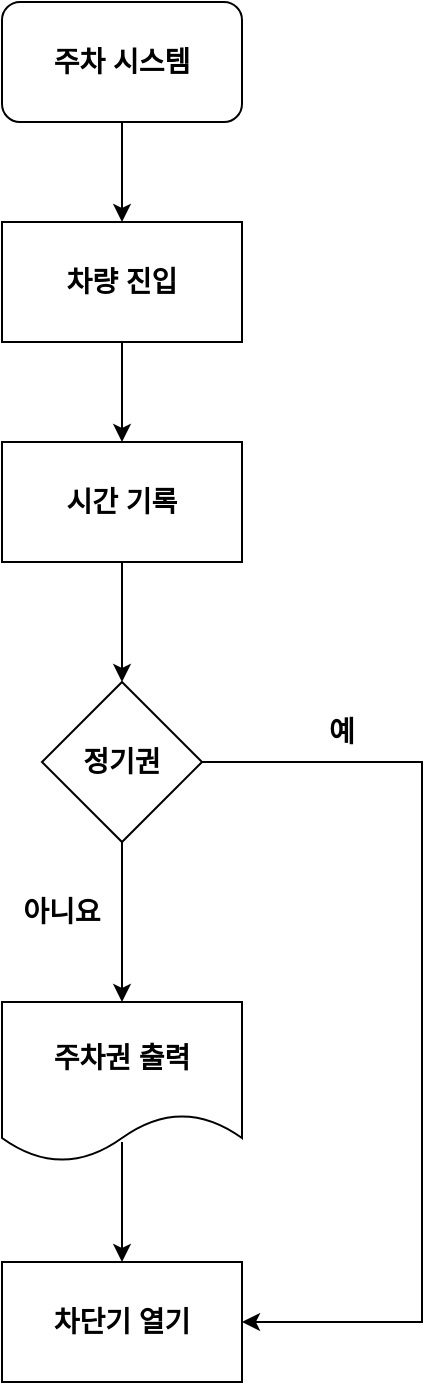 <mxfile version="20.2.8" type="github">
  <diagram name="Page-1" id="edf60f1a-56cd-e834-aa8a-f176f3a09ee4">
    <mxGraphModel dx="1447" dy="750" grid="1" gridSize="10" guides="1" tooltips="1" connect="1" arrows="1" fold="1" page="1" pageScale="1" pageWidth="1100" pageHeight="850" background="none" math="0" shadow="0">
      <root>
        <mxCell id="0" />
        <mxCell id="1" parent="0" />
        <mxCell id="6SZiAnBc_qY9tdhWK_Lf-2" value="&lt;b&gt;&lt;font style=&quot;font-size: 14px;&quot;&gt;주차 시스템&lt;/font&gt;&lt;/b&gt;" style="rounded=1;whiteSpace=wrap;html=1;" vertex="1" parent="1">
          <mxGeometry x="400" y="60" width="120" height="60" as="geometry" />
        </mxCell>
        <mxCell id="6SZiAnBc_qY9tdhWK_Lf-3" value="" style="endArrow=classic;html=1;rounded=0;exitX=0.5;exitY=1;exitDx=0;exitDy=0;" edge="1" parent="1" source="6SZiAnBc_qY9tdhWK_Lf-2" target="6SZiAnBc_qY9tdhWK_Lf-4">
          <mxGeometry width="50" height="50" relative="1" as="geometry">
            <mxPoint x="420" y="350" as="sourcePoint" />
            <mxPoint x="460" y="200" as="targetPoint" />
          </mxGeometry>
        </mxCell>
        <mxCell id="6SZiAnBc_qY9tdhWK_Lf-4" value="&lt;font style=&quot;font-size: 14px;&quot;&gt;&lt;b&gt;차량 진입&lt;/b&gt;&lt;/font&gt;" style="rounded=0;whiteSpace=wrap;html=1;" vertex="1" parent="1">
          <mxGeometry x="400" y="170.0" width="120" height="60" as="geometry" />
        </mxCell>
        <mxCell id="6SZiAnBc_qY9tdhWK_Lf-5" value="" style="endArrow=classic;html=1;rounded=0;fontSize=14;exitX=0.5;exitY=1;exitDx=0;exitDy=0;" edge="1" parent="1" source="6SZiAnBc_qY9tdhWK_Lf-4" target="6SZiAnBc_qY9tdhWK_Lf-6">
          <mxGeometry width="50" height="50" relative="1" as="geometry">
            <mxPoint x="420" y="350" as="sourcePoint" />
            <mxPoint x="460" y="290" as="targetPoint" />
          </mxGeometry>
        </mxCell>
        <mxCell id="6SZiAnBc_qY9tdhWK_Lf-6" value="&lt;b&gt;시간 기록&lt;/b&gt;" style="rounded=0;whiteSpace=wrap;html=1;fontSize=14;" vertex="1" parent="1">
          <mxGeometry x="400" y="280.0" width="120" height="60" as="geometry" />
        </mxCell>
        <mxCell id="6SZiAnBc_qY9tdhWK_Lf-7" value="" style="endArrow=classic;html=1;rounded=0;fontSize=14;exitX=0.5;exitY=1;exitDx=0;exitDy=0;" edge="1" parent="1" source="6SZiAnBc_qY9tdhWK_Lf-6" target="6SZiAnBc_qY9tdhWK_Lf-8">
          <mxGeometry width="50" height="50" relative="1" as="geometry">
            <mxPoint x="420" y="350" as="sourcePoint" />
            <mxPoint x="460" y="400" as="targetPoint" />
          </mxGeometry>
        </mxCell>
        <mxCell id="6SZiAnBc_qY9tdhWK_Lf-8" value="&lt;b&gt;정기권&lt;/b&gt;" style="rhombus;whiteSpace=wrap;html=1;fontSize=14;" vertex="1" parent="1">
          <mxGeometry x="420" y="400" width="80" height="80" as="geometry" />
        </mxCell>
        <mxCell id="6SZiAnBc_qY9tdhWK_Lf-9" value="" style="endArrow=classic;html=1;rounded=0;fontSize=14;exitX=0.5;exitY=1;exitDx=0;exitDy=0;" edge="1" parent="1" source="6SZiAnBc_qY9tdhWK_Lf-8" target="6SZiAnBc_qY9tdhWK_Lf-11">
          <mxGeometry width="50" height="50" relative="1" as="geometry">
            <mxPoint x="460" y="490" as="sourcePoint" />
            <mxPoint x="460" y="540" as="targetPoint" />
          </mxGeometry>
        </mxCell>
        <mxCell id="6SZiAnBc_qY9tdhWK_Lf-10" value="" style="endArrow=classic;html=1;rounded=0;fontSize=14;exitX=1;exitY=0.5;exitDx=0;exitDy=0;entryX=1;entryY=0.5;entryDx=0;entryDy=0;" edge="1" parent="1" source="6SZiAnBc_qY9tdhWK_Lf-8" target="6SZiAnBc_qY9tdhWK_Lf-14">
          <mxGeometry width="50" height="50" relative="1" as="geometry">
            <mxPoint x="420" y="350" as="sourcePoint" />
            <mxPoint x="610" y="750" as="targetPoint" />
            <Array as="points">
              <mxPoint x="610" y="440" />
              <mxPoint x="610" y="720" />
            </Array>
          </mxGeometry>
        </mxCell>
        <mxCell id="6SZiAnBc_qY9tdhWK_Lf-11" value="&lt;b&gt;주차권 출력&lt;/b&gt;" style="shape=document;whiteSpace=wrap;html=1;boundedLbl=1;fontSize=14;" vertex="1" parent="1">
          <mxGeometry x="400" y="560" width="120" height="80" as="geometry" />
        </mxCell>
        <mxCell id="6SZiAnBc_qY9tdhWK_Lf-13" value="" style="endArrow=classic;html=1;rounded=0;fontSize=14;" edge="1" parent="1" target="6SZiAnBc_qY9tdhWK_Lf-14">
          <mxGeometry width="50" height="50" relative="1" as="geometry">
            <mxPoint x="460" y="630" as="sourcePoint" />
            <mxPoint x="460" y="720" as="targetPoint" />
          </mxGeometry>
        </mxCell>
        <mxCell id="6SZiAnBc_qY9tdhWK_Lf-14" value="&lt;b&gt;차단기 열기&lt;/b&gt;" style="rounded=0;whiteSpace=wrap;html=1;fontSize=14;" vertex="1" parent="1">
          <mxGeometry x="400" y="690" width="120" height="60" as="geometry" />
        </mxCell>
        <mxCell id="6SZiAnBc_qY9tdhWK_Lf-15" value="&lt;b&gt;아니요&lt;/b&gt;" style="text;html=1;strokeColor=none;fillColor=none;align=center;verticalAlign=middle;whiteSpace=wrap;rounded=0;fontSize=14;" vertex="1" parent="1">
          <mxGeometry x="400" y="500" width="60" height="30" as="geometry" />
        </mxCell>
        <mxCell id="6SZiAnBc_qY9tdhWK_Lf-16" value="&lt;b&gt;예&lt;/b&gt;" style="text;html=1;strokeColor=none;fillColor=none;align=center;verticalAlign=middle;whiteSpace=wrap;rounded=0;fontSize=14;" vertex="1" parent="1">
          <mxGeometry x="540" y="410" width="60" height="30" as="geometry" />
        </mxCell>
      </root>
    </mxGraphModel>
  </diagram>
</mxfile>
